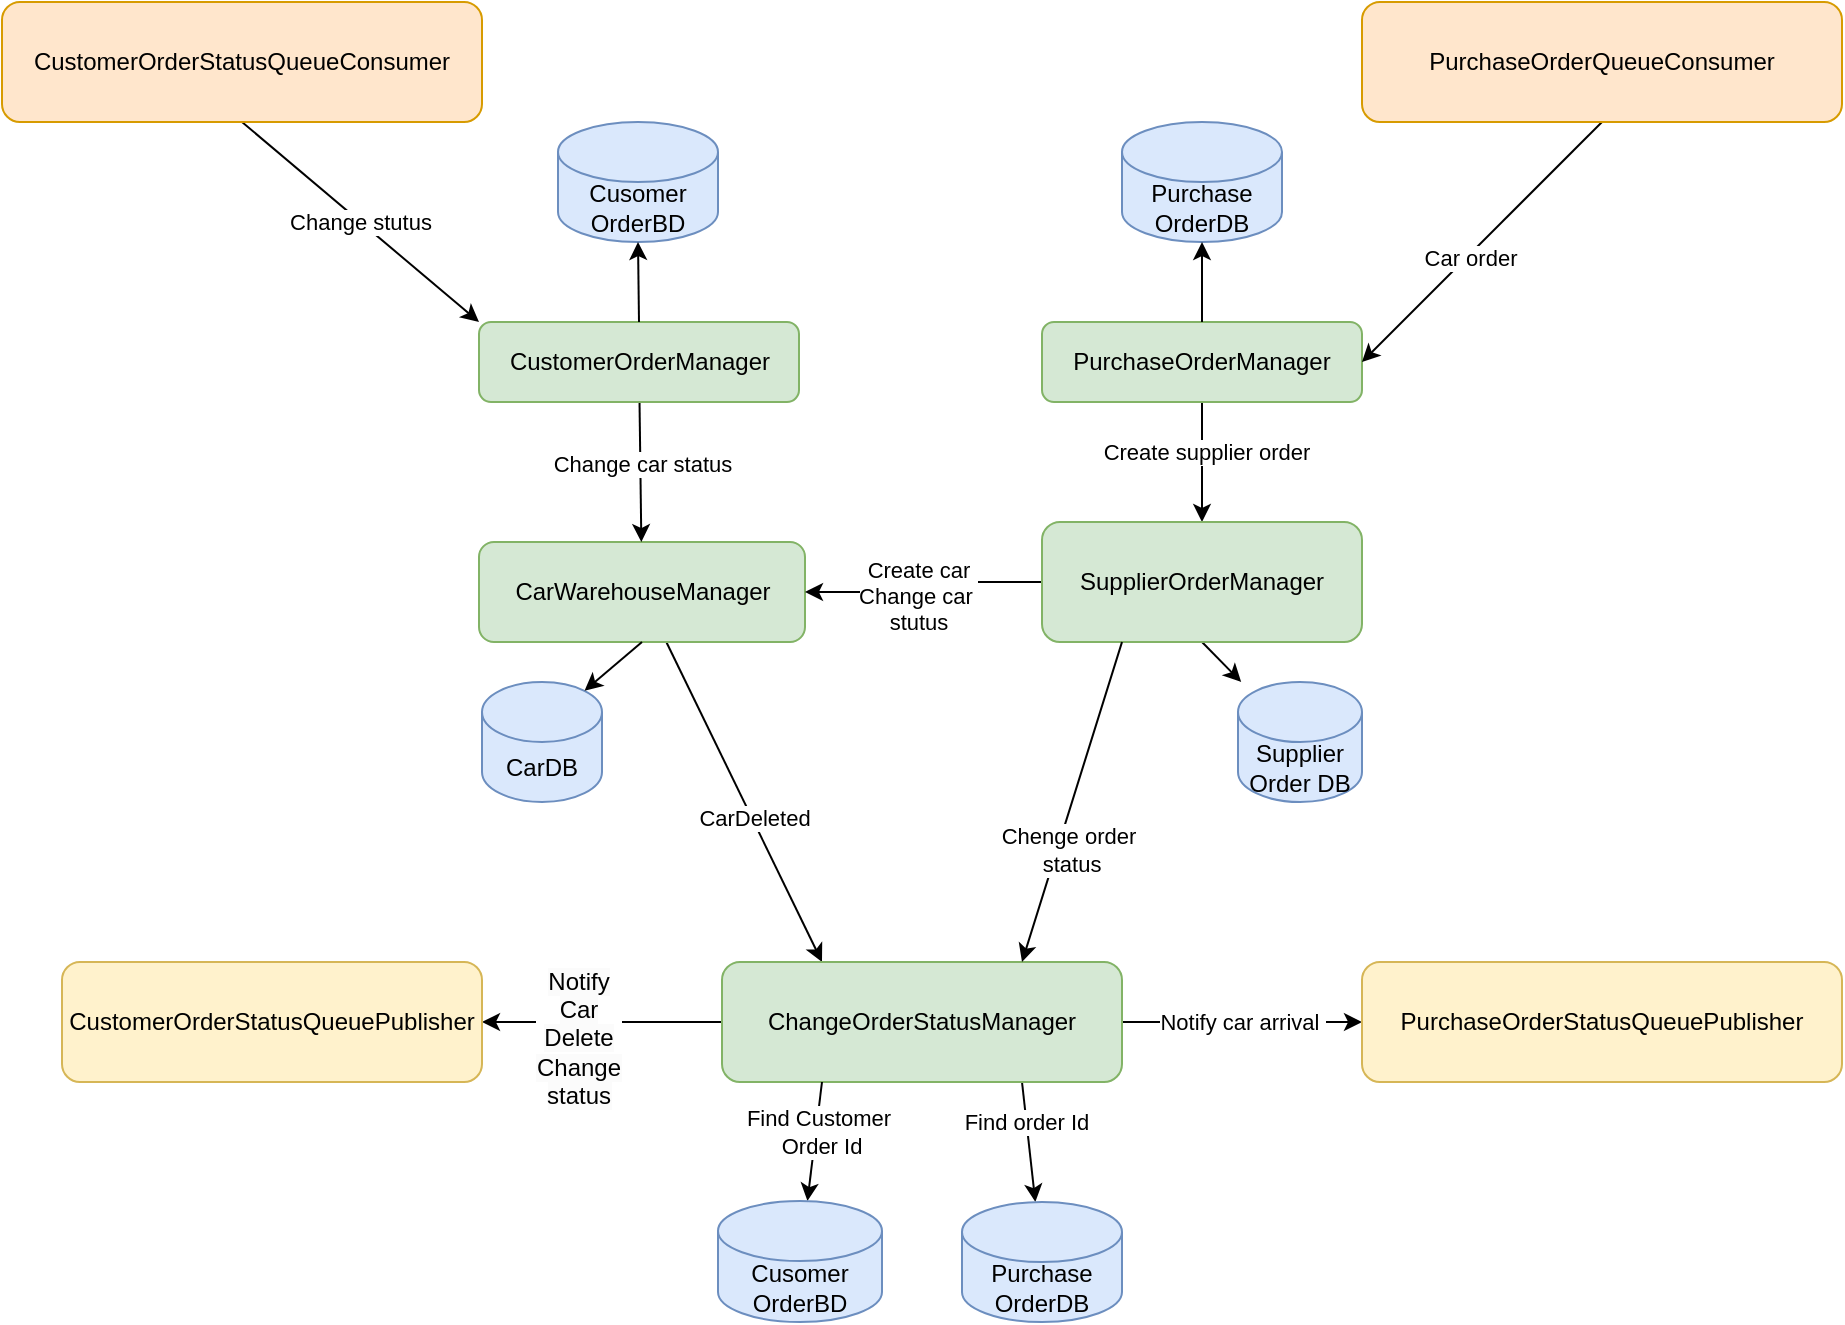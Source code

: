 <mxfile version="24.1.0" type="device">
  <diagram name="Сторінка-1" id="uAzbx7v3SxuRT0PB5ymo">
    <mxGraphModel dx="1434" dy="836" grid="1" gridSize="10" guides="1" tooltips="1" connect="1" arrows="1" fold="1" page="1" pageScale="1" pageWidth="1169" pageHeight="827" math="0" shadow="0">
      <root>
        <mxCell id="0" />
        <mxCell id="1" parent="0" />
        <mxCell id="nWtQAn88ZrS0DdybVbt5-6" value="" style="rounded=0;orthogonalLoop=1;jettySize=auto;html=1;entryX=0.25;entryY=0;entryDx=0;entryDy=0;" parent="1" source="nWtQAn88ZrS0DdybVbt5-1" target="nWtQAn88ZrS0DdybVbt5-5" edge="1">
          <mxGeometry relative="1" as="geometry" />
        </mxCell>
        <mxCell id="nWtQAn88ZrS0DdybVbt5-7" value="CarDeleted" style="edgeLabel;html=1;align=center;verticalAlign=middle;resizable=0;points=[];" parent="nWtQAn88ZrS0DdybVbt5-6" vertex="1" connectable="0">
          <mxGeometry x="0.104" y="1" relative="1" as="geometry">
            <mxPoint as="offset" />
          </mxGeometry>
        </mxCell>
        <mxCell id="nWtQAn88ZrS0DdybVbt5-1" value="CarWarehouseManager" style="rounded=1;whiteSpace=wrap;html=1;fillColor=#d5e8d4;strokeColor=#82b366;" parent="1" vertex="1">
          <mxGeometry x="358.5" y="310" width="163" height="50" as="geometry" />
        </mxCell>
        <mxCell id="nWtQAn88ZrS0DdybVbt5-2" value="CarDB" style="shape=cylinder3;whiteSpace=wrap;html=1;boundedLbl=1;backgroundOutline=1;size=15;fillColor=#dae8fc;strokeColor=#6c8ebf;" parent="1" vertex="1">
          <mxGeometry x="360" y="380" width="60" height="60" as="geometry" />
        </mxCell>
        <mxCell id="nWtQAn88ZrS0DdybVbt5-10" value="" style="rounded=0;orthogonalLoop=1;jettySize=auto;html=1;exitX=0;exitY=0.5;exitDx=0;exitDy=0;entryX=1;entryY=0.5;entryDx=0;entryDy=0;" parent="1" source="nWtQAn88ZrS0DdybVbt5-5" target="nWtQAn88ZrS0DdybVbt5-9" edge="1">
          <mxGeometry relative="1" as="geometry">
            <mxPoint x="478" y="556.27" as="sourcePoint" />
            <mxPoint x="260" y="560" as="targetPoint" />
          </mxGeometry>
        </mxCell>
        <mxCell id="v8V6bMzTX9_s6N6v0sCQ-11" value="&lt;span style=&quot;text-wrap: wrap; font-size: 12px; background-color: rgb(251, 251, 251);&quot;&gt;Notify Car Delete&lt;/span&gt;&lt;div&gt;&lt;span style=&quot;font-size: 12px; text-wrap: wrap; background-color: rgb(251, 251, 251);&quot;&gt;Change status&lt;/span&gt;&lt;/div&gt;" style="edgeLabel;html=1;align=center;verticalAlign=middle;resizable=0;points=[];" vertex="1" connectable="0" parent="nWtQAn88ZrS0DdybVbt5-10">
          <mxGeometry x="0.006" relative="1" as="geometry">
            <mxPoint x="-12" y="8" as="offset" />
          </mxGeometry>
        </mxCell>
        <mxCell id="nWtQAn88ZrS0DdybVbt5-42" style="rounded=0;orthogonalLoop=1;jettySize=auto;html=1;exitX=0.75;exitY=1;exitDx=0;exitDy=0;" parent="1" source="nWtQAn88ZrS0DdybVbt5-5" target="nWtQAn88ZrS0DdybVbt5-41" edge="1">
          <mxGeometry relative="1" as="geometry" />
        </mxCell>
        <mxCell id="nWtQAn88ZrS0DdybVbt5-43" value="Find order Id" style="edgeLabel;html=1;align=center;verticalAlign=middle;resizable=0;points=[];" parent="nWtQAn88ZrS0DdybVbt5-42" vertex="1" connectable="0">
          <mxGeometry x="-0.338" relative="1" as="geometry">
            <mxPoint as="offset" />
          </mxGeometry>
        </mxCell>
        <mxCell id="nWtQAn88ZrS0DdybVbt5-44" style="rounded=0;orthogonalLoop=1;jettySize=auto;html=1;exitX=1;exitY=0.5;exitDx=0;exitDy=0;" parent="1" source="nWtQAn88ZrS0DdybVbt5-5" target="nWtQAn88ZrS0DdybVbt5-35" edge="1">
          <mxGeometry relative="1" as="geometry" />
        </mxCell>
        <mxCell id="nWtQAn88ZrS0DdybVbt5-45" value="Notify car arrival&amp;nbsp;" style="edgeLabel;html=1;align=center;verticalAlign=middle;resizable=0;points=[];" parent="nWtQAn88ZrS0DdybVbt5-44" vertex="1" connectable="0">
          <mxGeometry x="0.003" y="1" relative="1" as="geometry">
            <mxPoint y="1" as="offset" />
          </mxGeometry>
        </mxCell>
        <mxCell id="nWtQAn88ZrS0DdybVbt5-5" value="Change&lt;span style=&quot;background-color: initial;&quot;&gt;OrderStatusManager&lt;/span&gt;" style="rounded=1;whiteSpace=wrap;html=1;fillColor=#d5e8d4;strokeColor=#82b366;" parent="1" vertex="1">
          <mxGeometry x="480" y="520" width="200" height="60" as="geometry" />
        </mxCell>
        <mxCell id="nWtQAn88ZrS0DdybVbt5-17" style="rounded=0;orthogonalLoop=1;jettySize=auto;html=1;exitX=0.25;exitY=1;exitDx=0;exitDy=0;" parent="1" source="nWtQAn88ZrS0DdybVbt5-5" target="nWtQAn88ZrS0DdybVbt5-14" edge="1">
          <mxGeometry relative="1" as="geometry">
            <mxPoint x="413" y="730" as="sourcePoint" />
          </mxGeometry>
        </mxCell>
        <mxCell id="nWtQAn88ZrS0DdybVbt5-18" value="Find Customer&lt;div&gt;&amp;nbsp;Order Id&lt;/div&gt;" style="edgeLabel;html=1;align=center;verticalAlign=middle;resizable=0;points=[];" parent="nWtQAn88ZrS0DdybVbt5-17" vertex="1" connectable="0">
          <mxGeometry x="-0.176" y="1" relative="1" as="geometry">
            <mxPoint as="offset" />
          </mxGeometry>
        </mxCell>
        <mxCell id="nWtQAn88ZrS0DdybVbt5-9" value="CustomerOrderStatusQueuePublisher" style="rounded=1;whiteSpace=wrap;html=1;fillColor=#fff2cc;strokeColor=#d6b656;" parent="1" vertex="1">
          <mxGeometry x="150" y="520" width="210" height="60" as="geometry" />
        </mxCell>
        <mxCell id="nWtQAn88ZrS0DdybVbt5-14" value="Cusomer&lt;div&gt;OrderBD&lt;/div&gt;" style="shape=cylinder3;whiteSpace=wrap;html=1;boundedLbl=1;backgroundOutline=1;size=15;fillColor=#dae8fc;strokeColor=#6c8ebf;" parent="1" vertex="1">
          <mxGeometry x="478" y="639.5" width="82" height="60.5" as="geometry" />
        </mxCell>
        <mxCell id="nWtQAn88ZrS0DdybVbt5-23" style="rounded=0;orthogonalLoop=1;jettySize=auto;html=1;" parent="1" source="nWtQAn88ZrS0DdybVbt5-20" target="nWtQAn88ZrS0DdybVbt5-1" edge="1">
          <mxGeometry relative="1" as="geometry" />
        </mxCell>
        <mxCell id="nWtQAn88ZrS0DdybVbt5-24" value="Change car status" style="edgeLabel;html=1;align=center;verticalAlign=middle;resizable=0;points=[];" parent="nWtQAn88ZrS0DdybVbt5-23" vertex="1" connectable="0">
          <mxGeometry x="-0.114" y="1" relative="1" as="geometry">
            <mxPoint as="offset" />
          </mxGeometry>
        </mxCell>
        <mxCell id="nWtQAn88ZrS0DdybVbt5-20" value="CustomerOrderManager" style="rounded=1;whiteSpace=wrap;html=1;fillColor=#d5e8d4;strokeColor=#82b366;" parent="1" vertex="1">
          <mxGeometry x="358.5" y="200" width="160" height="40" as="geometry" />
        </mxCell>
        <mxCell id="nWtQAn88ZrS0DdybVbt5-21" value="Cusomer&lt;div&gt;OrderBD&lt;/div&gt;" style="shape=cylinder3;whiteSpace=wrap;html=1;boundedLbl=1;backgroundOutline=1;size=15;fillColor=#dae8fc;strokeColor=#6c8ebf;" parent="1" vertex="1">
          <mxGeometry x="398" y="100" width="80" height="60" as="geometry" />
        </mxCell>
        <mxCell id="nWtQAn88ZrS0DdybVbt5-40" style="rounded=0;orthogonalLoop=1;jettySize=auto;html=1;exitX=0.5;exitY=1;exitDx=0;exitDy=0;" parent="1" source="nWtQAn88ZrS0DdybVbt5-27" target="nWtQAn88ZrS0DdybVbt5-37" edge="1">
          <mxGeometry relative="1" as="geometry" />
        </mxCell>
        <mxCell id="nWtQAn88ZrS0DdybVbt5-48" value="Create supplier order" style="edgeLabel;html=1;align=center;verticalAlign=middle;resizable=0;points=[];" parent="nWtQAn88ZrS0DdybVbt5-40" vertex="1" connectable="0">
          <mxGeometry x="-0.166" y="2" relative="1" as="geometry">
            <mxPoint as="offset" />
          </mxGeometry>
        </mxCell>
        <mxCell id="nWtQAn88ZrS0DdybVbt5-27" value="PurchaseOrderManager" style="rounded=1;whiteSpace=wrap;html=1;fillColor=#d5e8d4;strokeColor=#82b366;" parent="1" vertex="1">
          <mxGeometry x="640" y="200" width="160" height="40" as="geometry" />
        </mxCell>
        <mxCell id="nWtQAn88ZrS0DdybVbt5-28" value="Purchase&lt;div&gt;OrderDB&lt;/div&gt;" style="shape=cylinder3;whiteSpace=wrap;html=1;boundedLbl=1;backgroundOutline=1;size=15;fillColor=#dae8fc;strokeColor=#6c8ebf;" parent="1" vertex="1">
          <mxGeometry x="680" y="100" width="80" height="60" as="geometry" />
        </mxCell>
        <mxCell id="nWtQAn88ZrS0DdybVbt5-32" style="rounded=0;orthogonalLoop=1;jettySize=auto;html=1;exitX=0.5;exitY=0;exitDx=0;exitDy=0;entryX=0.5;entryY=1;entryDx=0;entryDy=0;entryPerimeter=0;" parent="1" source="nWtQAn88ZrS0DdybVbt5-20" target="nWtQAn88ZrS0DdybVbt5-21" edge="1">
          <mxGeometry relative="1" as="geometry" />
        </mxCell>
        <mxCell id="nWtQAn88ZrS0DdybVbt5-34" style="rounded=0;orthogonalLoop=1;jettySize=auto;html=1;exitX=0.5;exitY=0;exitDx=0;exitDy=0;entryX=0.5;entryY=1;entryDx=0;entryDy=0;entryPerimeter=0;" parent="1" source="nWtQAn88ZrS0DdybVbt5-27" target="nWtQAn88ZrS0DdybVbt5-28" edge="1">
          <mxGeometry relative="1" as="geometry" />
        </mxCell>
        <mxCell id="nWtQAn88ZrS0DdybVbt5-35" value="PurchaseOrderStatusQueuePublisher" style="rounded=1;whiteSpace=wrap;html=1;fillColor=#fff2cc;strokeColor=#d6b656;" parent="1" vertex="1">
          <mxGeometry x="800" y="520" width="240" height="60" as="geometry" />
        </mxCell>
        <mxCell id="nWtQAn88ZrS0DdybVbt5-39" style="rounded=0;orthogonalLoop=1;jettySize=auto;html=1;exitX=0.5;exitY=1;exitDx=0;exitDy=0;" parent="1" source="nWtQAn88ZrS0DdybVbt5-37" target="nWtQAn88ZrS0DdybVbt5-38" edge="1">
          <mxGeometry relative="1" as="geometry" />
        </mxCell>
        <mxCell id="nWtQAn88ZrS0DdybVbt5-49" style="edgeStyle=orthogonalEdgeStyle;rounded=0;orthogonalLoop=1;jettySize=auto;html=1;exitX=0;exitY=0.5;exitDx=0;exitDy=0;entryX=1;entryY=0.5;entryDx=0;entryDy=0;" parent="1" source="nWtQAn88ZrS0DdybVbt5-37" target="nWtQAn88ZrS0DdybVbt5-1" edge="1">
          <mxGeometry relative="1" as="geometry" />
        </mxCell>
        <mxCell id="nWtQAn88ZrS0DdybVbt5-50" value="Create car&lt;br&gt;Change car&amp;nbsp;&lt;br&gt;stutus" style="edgeLabel;html=1;align=center;verticalAlign=middle;resizable=0;points=[];" parent="nWtQAn88ZrS0DdybVbt5-49" vertex="1" connectable="0">
          <mxGeometry x="0.081" y="2" relative="1" as="geometry">
            <mxPoint as="offset" />
          </mxGeometry>
        </mxCell>
        <mxCell id="nWtQAn88ZrS0DdybVbt5-37" value="SupplierOrderManager" style="rounded=1;whiteSpace=wrap;html=1;fillColor=#d5e8d4;strokeColor=#82b366;" parent="1" vertex="1">
          <mxGeometry x="640" y="300" width="160" height="60" as="geometry" />
        </mxCell>
        <mxCell id="nWtQAn88ZrS0DdybVbt5-38" value="Supplier Order DB" style="shape=cylinder3;whiteSpace=wrap;html=1;boundedLbl=1;backgroundOutline=1;size=15;fillColor=#dae8fc;strokeColor=#6c8ebf;" parent="1" vertex="1">
          <mxGeometry x="738" y="380" width="62" height="60" as="geometry" />
        </mxCell>
        <mxCell id="nWtQAn88ZrS0DdybVbt5-41" value="Purchase&lt;div&gt;OrderDB&lt;/div&gt;" style="shape=cylinder3;whiteSpace=wrap;html=1;boundedLbl=1;backgroundOutline=1;size=15;fillColor=#dae8fc;strokeColor=#6c8ebf;" parent="1" vertex="1">
          <mxGeometry x="600" y="640" width="80" height="60" as="geometry" />
        </mxCell>
        <mxCell id="nWtQAn88ZrS0DdybVbt5-46" style="rounded=0;orthogonalLoop=1;jettySize=auto;html=1;exitX=0.25;exitY=1;exitDx=0;exitDy=0;entryX=0.75;entryY=0;entryDx=0;entryDy=0;" parent="1" source="nWtQAn88ZrS0DdybVbt5-37" target="nWtQAn88ZrS0DdybVbt5-5" edge="1">
          <mxGeometry relative="1" as="geometry" />
        </mxCell>
        <mxCell id="nWtQAn88ZrS0DdybVbt5-51" value="Chenge order&lt;div&gt;&amp;nbsp;status&lt;/div&gt;" style="edgeLabel;html=1;align=center;verticalAlign=middle;resizable=0;points=[];" parent="nWtQAn88ZrS0DdybVbt5-46" vertex="1" connectable="0">
          <mxGeometry x="0.107" y="1" relative="1" as="geometry">
            <mxPoint y="15" as="offset" />
          </mxGeometry>
        </mxCell>
        <mxCell id="v8V6bMzTX9_s6N6v0sCQ-4" style="rounded=0;orthogonalLoop=1;jettySize=auto;html=1;exitX=0.5;exitY=1;exitDx=0;exitDy=0;entryX=1;entryY=0.5;entryDx=0;entryDy=0;" edge="1" parent="1" source="v8V6bMzTX9_s6N6v0sCQ-1" target="nWtQAn88ZrS0DdybVbt5-27">
          <mxGeometry relative="1" as="geometry" />
        </mxCell>
        <mxCell id="v8V6bMzTX9_s6N6v0sCQ-5" value="Car order" style="edgeLabel;html=1;align=center;verticalAlign=middle;resizable=0;points=[];" vertex="1" connectable="0" parent="v8V6bMzTX9_s6N6v0sCQ-4">
          <mxGeometry x="0.112" y="1" relative="1" as="geometry">
            <mxPoint as="offset" />
          </mxGeometry>
        </mxCell>
        <mxCell id="v8V6bMzTX9_s6N6v0sCQ-1" value="PurchaseOrderQueueConsumer" style="rounded=1;whiteSpace=wrap;html=1;fillColor=#ffe6cc;strokeColor=#d79b00;" vertex="1" parent="1">
          <mxGeometry x="800" y="40" width="240" height="60" as="geometry" />
        </mxCell>
        <mxCell id="v8V6bMzTX9_s6N6v0sCQ-8" style="rounded=0;orthogonalLoop=1;jettySize=auto;html=1;entryX=0;entryY=0;entryDx=0;entryDy=0;exitX=0.5;exitY=1;exitDx=0;exitDy=0;" edge="1" parent="1" source="v8V6bMzTX9_s6N6v0sCQ-7" target="nWtQAn88ZrS0DdybVbt5-20">
          <mxGeometry relative="1" as="geometry" />
        </mxCell>
        <mxCell id="v8V6bMzTX9_s6N6v0sCQ-9" value="Change stutus" style="edgeLabel;html=1;align=center;verticalAlign=middle;resizable=0;points=[];" vertex="1" connectable="0" parent="v8V6bMzTX9_s6N6v0sCQ-8">
          <mxGeometry x="-0.013" relative="1" as="geometry">
            <mxPoint as="offset" />
          </mxGeometry>
        </mxCell>
        <mxCell id="v8V6bMzTX9_s6N6v0sCQ-7" value="CustomerOrderStatusQueueConsumer" style="rounded=1;whiteSpace=wrap;html=1;fillColor=#ffe6cc;strokeColor=#d79b00;" vertex="1" parent="1">
          <mxGeometry x="120" y="40" width="240" height="60" as="geometry" />
        </mxCell>
        <mxCell id="v8V6bMzTX9_s6N6v0sCQ-14" style="rounded=0;orthogonalLoop=1;jettySize=auto;html=1;exitX=0.5;exitY=1;exitDx=0;exitDy=0;entryX=0.855;entryY=0;entryDx=0;entryDy=4.35;entryPerimeter=0;" edge="1" parent="1" source="nWtQAn88ZrS0DdybVbt5-1" target="nWtQAn88ZrS0DdybVbt5-2">
          <mxGeometry relative="1" as="geometry" />
        </mxCell>
      </root>
    </mxGraphModel>
  </diagram>
</mxfile>
